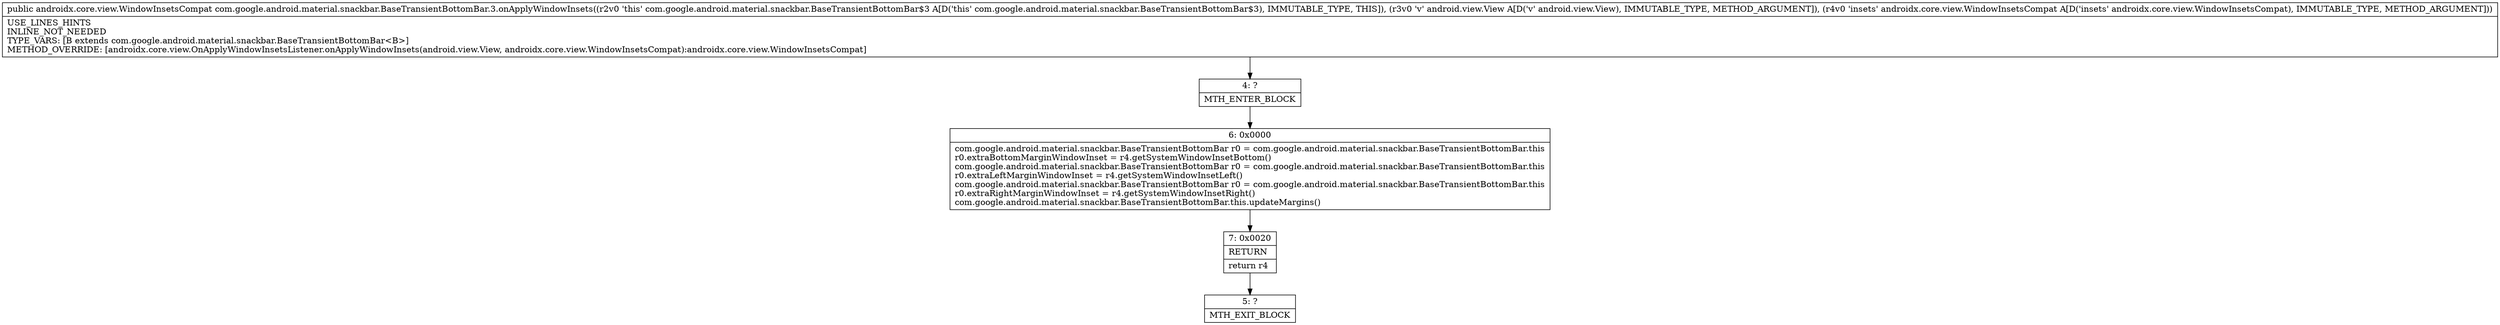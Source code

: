 digraph "CFG forcom.google.android.material.snackbar.BaseTransientBottomBar.3.onApplyWindowInsets(Landroid\/view\/View;Landroidx\/core\/view\/WindowInsetsCompat;)Landroidx\/core\/view\/WindowInsetsCompat;" {
Node_4 [shape=record,label="{4\:\ ?|MTH_ENTER_BLOCK\l}"];
Node_6 [shape=record,label="{6\:\ 0x0000|com.google.android.material.snackbar.BaseTransientBottomBar r0 = com.google.android.material.snackbar.BaseTransientBottomBar.this\lr0.extraBottomMarginWindowInset = r4.getSystemWindowInsetBottom()\lcom.google.android.material.snackbar.BaseTransientBottomBar r0 = com.google.android.material.snackbar.BaseTransientBottomBar.this\lr0.extraLeftMarginWindowInset = r4.getSystemWindowInsetLeft()\lcom.google.android.material.snackbar.BaseTransientBottomBar r0 = com.google.android.material.snackbar.BaseTransientBottomBar.this\lr0.extraRightMarginWindowInset = r4.getSystemWindowInsetRight()\lcom.google.android.material.snackbar.BaseTransientBottomBar.this.updateMargins()\l}"];
Node_7 [shape=record,label="{7\:\ 0x0020|RETURN\l|return r4\l}"];
Node_5 [shape=record,label="{5\:\ ?|MTH_EXIT_BLOCK\l}"];
MethodNode[shape=record,label="{public androidx.core.view.WindowInsetsCompat com.google.android.material.snackbar.BaseTransientBottomBar.3.onApplyWindowInsets((r2v0 'this' com.google.android.material.snackbar.BaseTransientBottomBar$3 A[D('this' com.google.android.material.snackbar.BaseTransientBottomBar$3), IMMUTABLE_TYPE, THIS]), (r3v0 'v' android.view.View A[D('v' android.view.View), IMMUTABLE_TYPE, METHOD_ARGUMENT]), (r4v0 'insets' androidx.core.view.WindowInsetsCompat A[D('insets' androidx.core.view.WindowInsetsCompat), IMMUTABLE_TYPE, METHOD_ARGUMENT]))  | USE_LINES_HINTS\lINLINE_NOT_NEEDED\lTYPE_VARS: [B extends com.google.android.material.snackbar.BaseTransientBottomBar\<B\>]\lMETHOD_OVERRIDE: [androidx.core.view.OnApplyWindowInsetsListener.onApplyWindowInsets(android.view.View, androidx.core.view.WindowInsetsCompat):androidx.core.view.WindowInsetsCompat]\l}"];
MethodNode -> Node_4;Node_4 -> Node_6;
Node_6 -> Node_7;
Node_7 -> Node_5;
}

